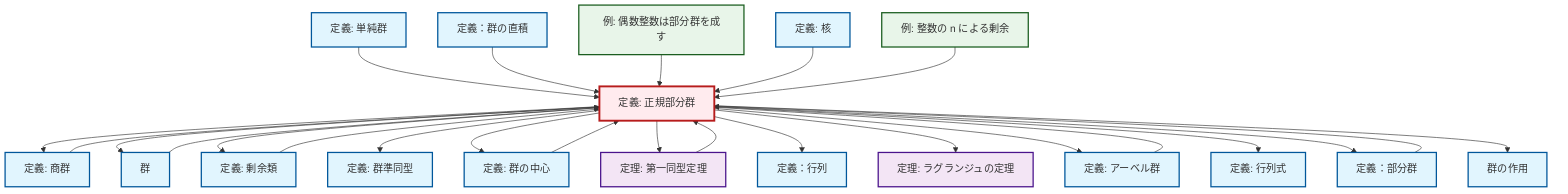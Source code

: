 graph TD
    classDef definition fill:#e1f5fe,stroke:#01579b,stroke-width:2px
    classDef theorem fill:#f3e5f5,stroke:#4a148c,stroke-width:2px
    classDef axiom fill:#fff3e0,stroke:#e65100,stroke-width:2px
    classDef example fill:#e8f5e9,stroke:#1b5e20,stroke-width:2px
    classDef current fill:#ffebee,stroke:#b71c1c,stroke-width:3px
    def-group-action["群の作用"]:::definition
    ex-even-integers-subgroup["例: 偶数整数は部分群を成す"]:::example
    def-homomorphism["定義: 群準同型"]:::definition
    def-group["群"]:::definition
    def-quotient-group["定義: 商群"]:::definition
    thm-first-isomorphism["定理: 第一同型定理"]:::theorem
    thm-lagrange["定理: ラグランジュの定理"]:::theorem
    def-direct-product["定義：群の直積"]:::definition
    def-center-of-group["定義: 群の中心"]:::definition
    def-subgroup["定義：部分群"]:::definition
    def-determinant["定義: 行列式"]:::definition
    def-matrix["定義：行列"]:::definition
    def-simple-group["定義: 単純群"]:::definition
    def-kernel["定義: 核"]:::definition
    ex-quotient-integers-mod-n["例: 整数の n による剰余"]:::example
    def-abelian-group["定義: アーベル群"]:::definition
    def-normal-subgroup["定義: 正規部分群"]:::definition
    def-coset["定義: 剰余類"]:::definition
    def-normal-subgroup --> def-quotient-group
    def-normal-subgroup --> def-group
    def-normal-subgroup --> def-coset
    def-simple-group --> def-normal-subgroup
    def-direct-product --> def-normal-subgroup
    def-normal-subgroup --> def-homomorphism
    def-quotient-group --> def-normal-subgroup
    def-coset --> def-normal-subgroup
    thm-first-isomorphism --> def-normal-subgroup
    def-group --> def-normal-subgroup
    def-normal-subgroup --> def-center-of-group
    ex-even-integers-subgroup --> def-normal-subgroup
    def-normal-subgroup --> thm-first-isomorphism
    def-kernel --> def-normal-subgroup
    def-center-of-group --> def-normal-subgroup
    def-normal-subgroup --> def-matrix
    def-normal-subgroup --> thm-lagrange
    def-abelian-group --> def-normal-subgroup
    def-normal-subgroup --> def-abelian-group
    def-normal-subgroup --> def-determinant
    def-normal-subgroup --> def-subgroup
    ex-quotient-integers-mod-n --> def-normal-subgroup
    def-normal-subgroup --> def-group-action
    def-subgroup --> def-normal-subgroup
    class def-normal-subgroup current